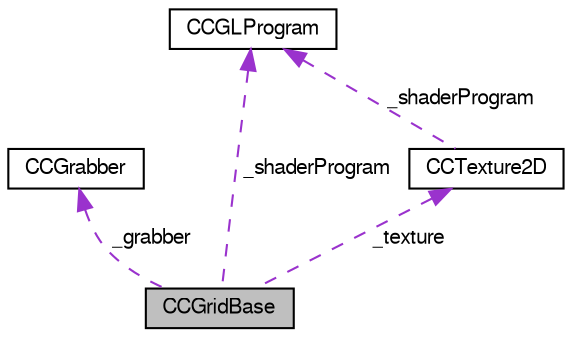 digraph G
{
  bgcolor="transparent";
  edge [fontname="FreeSans",fontsize="10",labelfontname="FreeSans",labelfontsize="10"];
  node [fontname="FreeSans",fontsize="10",shape=record];
  Node1 [label="CCGridBase",height=0.2,width=0.4,color="black", fillcolor="grey75", style="filled" fontcolor="black"];
  Node2 -> Node1 [dir="back",color="darkorchid3",fontsize="10",style="dashed",label=" _grabber" ,fontname="FreeSans"];
  Node2 [label="CCGrabber",height=0.2,width=0.4,color="black",URL="$interface_c_c_grabber.html"];
  Node3 -> Node1 [dir="back",color="darkorchid3",fontsize="10",style="dashed",label=" _texture" ,fontname="FreeSans"];
  Node3 [label="CCTexture2D",height=0.2,width=0.4,color="black",URL="$interface_c_c_texture2_d.html"];
  Node4 -> Node3 [dir="back",color="darkorchid3",fontsize="10",style="dashed",label=" _shaderProgram" ,fontname="FreeSans"];
  Node4 [label="CCGLProgram",height=0.2,width=0.4,color="black",URL="$interface_c_c_g_l_program.html"];
  Node4 -> Node1 [dir="back",color="darkorchid3",fontsize="10",style="dashed",label=" _shaderProgram" ,fontname="FreeSans"];
}

